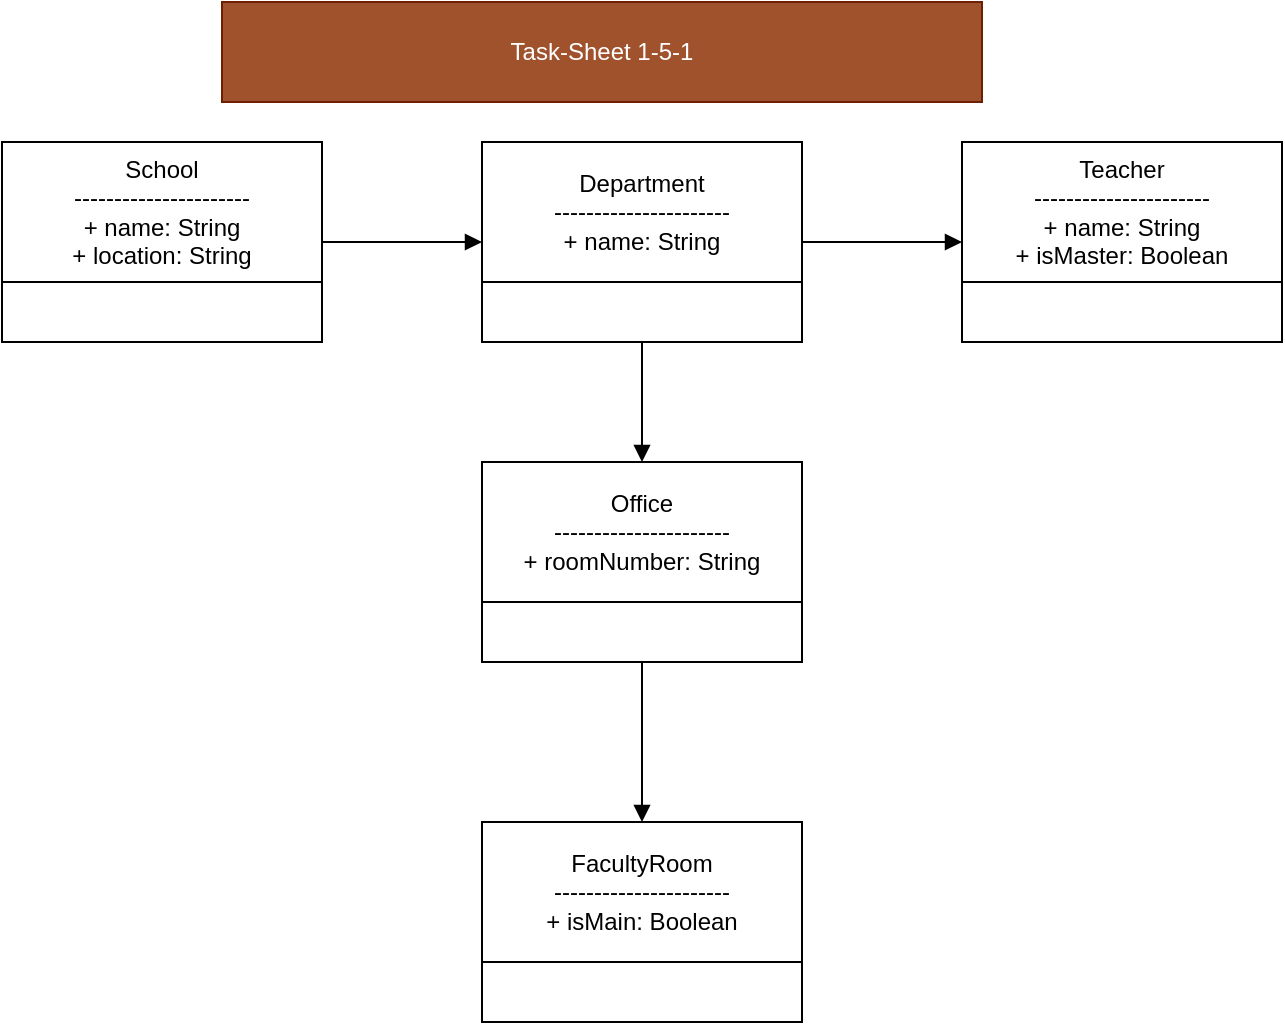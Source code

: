<mxfile version="27.1.6">
  <diagram name="Page-1" id="vsIt8Ime6yggdHBBbp5e">
    <mxGraphModel dx="1106" dy="605" grid="1" gridSize="10" guides="1" tooltips="1" connect="1" arrows="1" fold="1" page="1" pageScale="1" pageWidth="850" pageHeight="1100" math="0" shadow="0">
      <root>
        <mxCell id="0" />
        <mxCell id="1" parent="0" />
        <mxCell id="Yih0pYRJ17aW4puea7TW-1" value="Task-Sheet 1-5-1" style="rounded=0;whiteSpace=wrap;html=1;fillColor=#a0522d;fontColor=#ffffff;strokeColor=#6D1F00;" parent="1" vertex="1">
          <mxGeometry x="190" y="10" width="380" height="50" as="geometry" />
        </mxCell>
        <mxCell id="9xgvPzp9QqvfEmpNq7CH-1" value="School&#xa;----------------------&#xa;+ name: String&#xa;+ location: String" style="shape=swimlane;whiteSpace=wrap;html=1;startSize=70;" parent="1" vertex="1">
          <mxGeometry x="80" y="80" width="160" height="100" as="geometry" />
        </mxCell>
        <mxCell id="9xgvPzp9QqvfEmpNq7CH-2" value="Department&#xa;----------------------&#xa;+ name: String" style="shape=swimlane;whiteSpace=wrap;html=1;startSize=70;" parent="1" vertex="1">
          <mxGeometry x="320" y="80" width="160" height="100" as="geometry" />
        </mxCell>
        <mxCell id="9xgvPzp9QqvfEmpNq7CH-3" value="Office&#xa;----------------------&#xa;+ roomNumber: String" style="shape=swimlane;whiteSpace=wrap;html=1;startSize=70;" parent="1" vertex="1">
          <mxGeometry x="320" y="240" width="160" height="100" as="geometry" />
        </mxCell>
        <mxCell id="9xgvPzp9QqvfEmpNq7CH-4" value="FacultyRoom&#xa;----------------------&#xa;+ isMain: Boolean" style="shape=swimlane;whiteSpace=wrap;html=1;startSize=70;" parent="1" vertex="1">
          <mxGeometry x="320" y="420" width="160" height="100" as="geometry" />
        </mxCell>
        <mxCell id="9xgvPzp9QqvfEmpNq7CH-5" value="Teacher&#xa;----------------------&#xa;+ name: String&#xa;+ isMaster: Boolean" style="shape=swimlane;whiteSpace=wrap;html=1;startSize=70;" parent="1" vertex="1">
          <mxGeometry x="560" y="80" width="160" height="100" as="geometry" />
        </mxCell>
        <mxCell id="9xgvPzp9QqvfEmpNq7CH-6" style="endArrow=block;" parent="1" source="9xgvPzp9QqvfEmpNq7CH-1" target="9xgvPzp9QqvfEmpNq7CH-2" edge="1">
          <mxGeometry relative="1" as="geometry" />
        </mxCell>
        <mxCell id="9xgvPzp9QqvfEmpNq7CH-7" style="endArrow=block;" parent="1" source="9xgvPzp9QqvfEmpNq7CH-2" target="9xgvPzp9QqvfEmpNq7CH-3" edge="1">
          <mxGeometry relative="1" as="geometry" />
        </mxCell>
        <mxCell id="9xgvPzp9QqvfEmpNq7CH-8" style="endArrow=block;" parent="1" source="9xgvPzp9QqvfEmpNq7CH-2" target="9xgvPzp9QqvfEmpNq7CH-5" edge="1">
          <mxGeometry relative="1" as="geometry" />
        </mxCell>
        <mxCell id="9xgvPzp9QqvfEmpNq7CH-9" style="endArrow=block;" parent="1" source="9xgvPzp9QqvfEmpNq7CH-3" target="9xgvPzp9QqvfEmpNq7CH-4" edge="1">
          <mxGeometry relative="1" as="geometry" />
        </mxCell>
      </root>
    </mxGraphModel>
  </diagram>
</mxfile>
